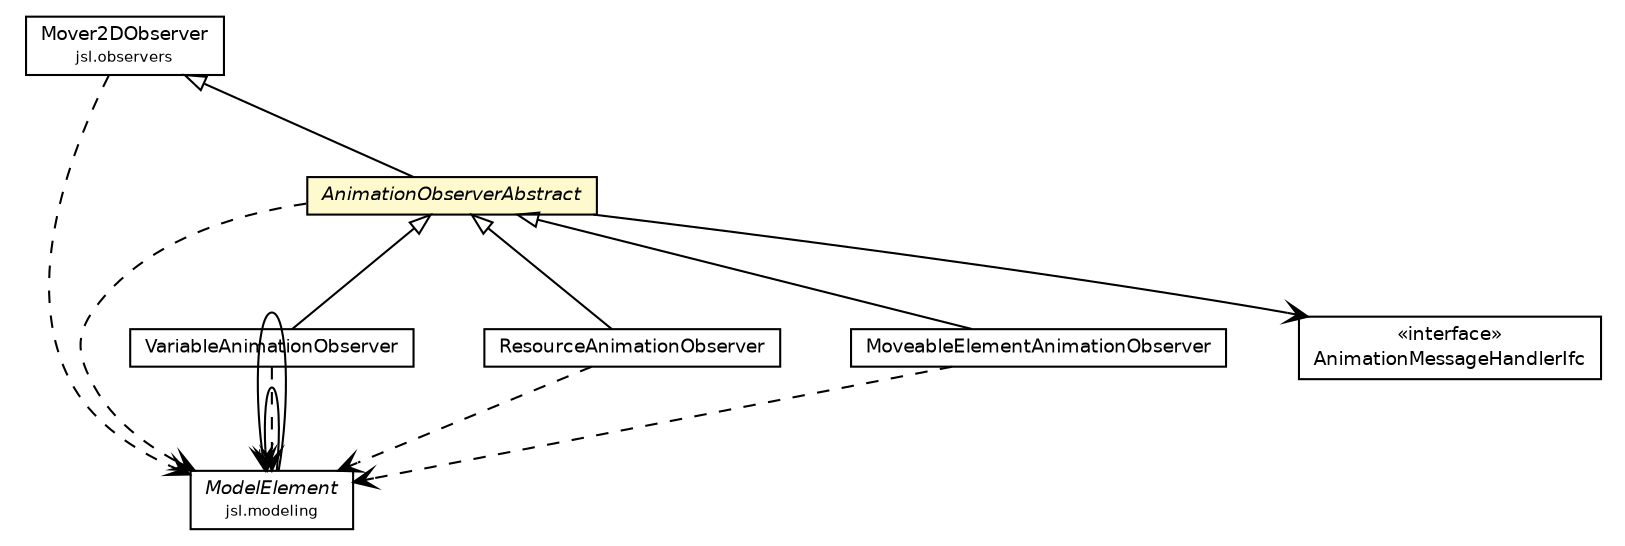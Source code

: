 #!/usr/local/bin/dot
#
# Class diagram 
# Generated by UMLGraph version 5.4 (http://www.umlgraph.org/)
#

digraph G {
	edge [fontname="Helvetica",fontsize=10,labelfontname="Helvetica",labelfontsize=10];
	node [fontname="Helvetica",fontsize=10,shape=plaintext];
	nodesep=0.25;
	ranksep=0.5;
	// jsl.modeling.ModelElement
	c26971 [label=<<table title="jsl.modeling.ModelElement" border="0" cellborder="1" cellspacing="0" cellpadding="2" port="p" href="../../modeling/ModelElement.html">
		<tr><td><table border="0" cellspacing="0" cellpadding="1">
<tr><td align="center" balign="center"><font face="Helvetica-Oblique"> ModelElement </font></td></tr>
<tr><td align="center" balign="center"><font point-size="7.0"> jsl.modeling </font></td></tr>
		</table></td></tr>
		</table>>, URL="../../modeling/ModelElement.html", fontname="Helvetica", fontcolor="black", fontsize=9.0];
	// jsl.observers.Mover2DObserver
	c27244 [label=<<table title="jsl.observers.Mover2DObserver" border="0" cellborder="1" cellspacing="0" cellpadding="2" port="p" href="../Mover2DObserver.html">
		<tr><td><table border="0" cellspacing="0" cellpadding="1">
<tr><td align="center" balign="center"> Mover2DObserver </td></tr>
<tr><td align="center" balign="center"><font point-size="7.0"> jsl.observers </font></td></tr>
		</table></td></tr>
		</table>>, URL="../Mover2DObserver.html", fontname="Helvetica", fontcolor="black", fontsize=9.0];
	// jsl.observers.animation.VariableAnimationObserver
	c27248 [label=<<table title="jsl.observers.animation.VariableAnimationObserver" border="0" cellborder="1" cellspacing="0" cellpadding="2" port="p" href="./VariableAnimationObserver.html">
		<tr><td><table border="0" cellspacing="0" cellpadding="1">
<tr><td align="center" balign="center"> VariableAnimationObserver </td></tr>
		</table></td></tr>
		</table>>, URL="./VariableAnimationObserver.html", fontname="Helvetica", fontcolor="black", fontsize=9.0];
	// jsl.observers.animation.ResourceAnimationObserver
	c27249 [label=<<table title="jsl.observers.animation.ResourceAnimationObserver" border="0" cellborder="1" cellspacing="0" cellpadding="2" port="p" href="./ResourceAnimationObserver.html">
		<tr><td><table border="0" cellspacing="0" cellpadding="1">
<tr><td align="center" balign="center"> ResourceAnimationObserver </td></tr>
		</table></td></tr>
		</table>>, URL="./ResourceAnimationObserver.html", fontname="Helvetica", fontcolor="black", fontsize=9.0];
	// jsl.observers.animation.MoveableElementAnimationObserver
	c27250 [label=<<table title="jsl.observers.animation.MoveableElementAnimationObserver" border="0" cellborder="1" cellspacing="0" cellpadding="2" port="p" href="./MoveableElementAnimationObserver.html">
		<tr><td><table border="0" cellspacing="0" cellpadding="1">
<tr><td align="center" balign="center"> MoveableElementAnimationObserver </td></tr>
		</table></td></tr>
		</table>>, URL="./MoveableElementAnimationObserver.html", fontname="Helvetica", fontcolor="black", fontsize=9.0];
	// jsl.observers.animation.AnimationObserverAbstract
	c27252 [label=<<table title="jsl.observers.animation.AnimationObserverAbstract" border="0" cellborder="1" cellspacing="0" cellpadding="2" port="p" bgcolor="lemonChiffon" href="./AnimationObserverAbstract.html">
		<tr><td><table border="0" cellspacing="0" cellpadding="1">
<tr><td align="center" balign="center"><font face="Helvetica-Oblique"> AnimationObserverAbstract </font></td></tr>
		</table></td></tr>
		</table>>, URL="./AnimationObserverAbstract.html", fontname="Helvetica", fontcolor="black", fontsize=9.0];
	// jsl.observers.animation.AnimationMessageHandlerIfc
	c27253 [label=<<table title="jsl.observers.animation.AnimationMessageHandlerIfc" border="0" cellborder="1" cellspacing="0" cellpadding="2" port="p" href="./AnimationMessageHandlerIfc.html">
		<tr><td><table border="0" cellspacing="0" cellpadding="1">
<tr><td align="center" balign="center"> &#171;interface&#187; </td></tr>
<tr><td align="center" balign="center"> AnimationMessageHandlerIfc </td></tr>
		</table></td></tr>
		</table>>, URL="./AnimationMessageHandlerIfc.html", fontname="Helvetica", fontcolor="black", fontsize=9.0];
	//jsl.observers.animation.VariableAnimationObserver extends jsl.observers.animation.AnimationObserverAbstract
	c27252:p -> c27248:p [dir=back,arrowtail=empty];
	//jsl.observers.animation.ResourceAnimationObserver extends jsl.observers.animation.AnimationObserverAbstract
	c27252:p -> c27249:p [dir=back,arrowtail=empty];
	//jsl.observers.animation.MoveableElementAnimationObserver extends jsl.observers.animation.AnimationObserverAbstract
	c27252:p -> c27250:p [dir=back,arrowtail=empty];
	//jsl.observers.animation.AnimationObserverAbstract extends jsl.observers.Mover2DObserver
	c27244:p -> c27252:p [dir=back,arrowtail=empty];
	// jsl.modeling.ModelElement NAVASSOC jsl.modeling.ModelElement
	c26971:p -> c26971:p [taillabel="", label="", headlabel="*", fontname="Helvetica", fontcolor="black", fontsize=10.0, color="black", arrowhead=open];
	// jsl.modeling.ModelElement NAVASSOC jsl.modeling.ModelElement
	c26971:p -> c26971:p [taillabel="", label="", headlabel="", fontname="Helvetica", fontcolor="black", fontsize=10.0, color="black", arrowhead=open];
	// jsl.observers.animation.AnimationObserverAbstract NAVASSOC jsl.observers.animation.AnimationMessageHandlerIfc
	c27252:p -> c27253:p [taillabel="", label="", headlabel="", fontname="Helvetica", fontcolor="black", fontsize=10.0, color="black", arrowhead=open];
	// jsl.observers.Mover2DObserver DEPEND jsl.modeling.ModelElement
	c27244:p -> c26971:p [taillabel="", label="", headlabel="", fontname="Helvetica", fontcolor="black", fontsize=10.0, color="black", arrowhead=open, style=dashed];
	// jsl.observers.animation.VariableAnimationObserver DEPEND jsl.modeling.ModelElement
	c27248:p -> c26971:p [taillabel="", label="", headlabel="", fontname="Helvetica", fontcolor="black", fontsize=10.0, color="black", arrowhead=open, style=dashed];
	// jsl.observers.animation.ResourceAnimationObserver DEPEND jsl.modeling.ModelElement
	c27249:p -> c26971:p [taillabel="", label="", headlabel="", fontname="Helvetica", fontcolor="black", fontsize=10.0, color="black", arrowhead=open, style=dashed];
	// jsl.observers.animation.MoveableElementAnimationObserver DEPEND jsl.modeling.ModelElement
	c27250:p -> c26971:p [taillabel="", label="", headlabel="", fontname="Helvetica", fontcolor="black", fontsize=10.0, color="black", arrowhead=open, style=dashed];
	// jsl.observers.animation.AnimationObserverAbstract DEPEND jsl.modeling.ModelElement
	c27252:p -> c26971:p [taillabel="", label="", headlabel="", fontname="Helvetica", fontcolor="black", fontsize=10.0, color="black", arrowhead=open, style=dashed];
}


